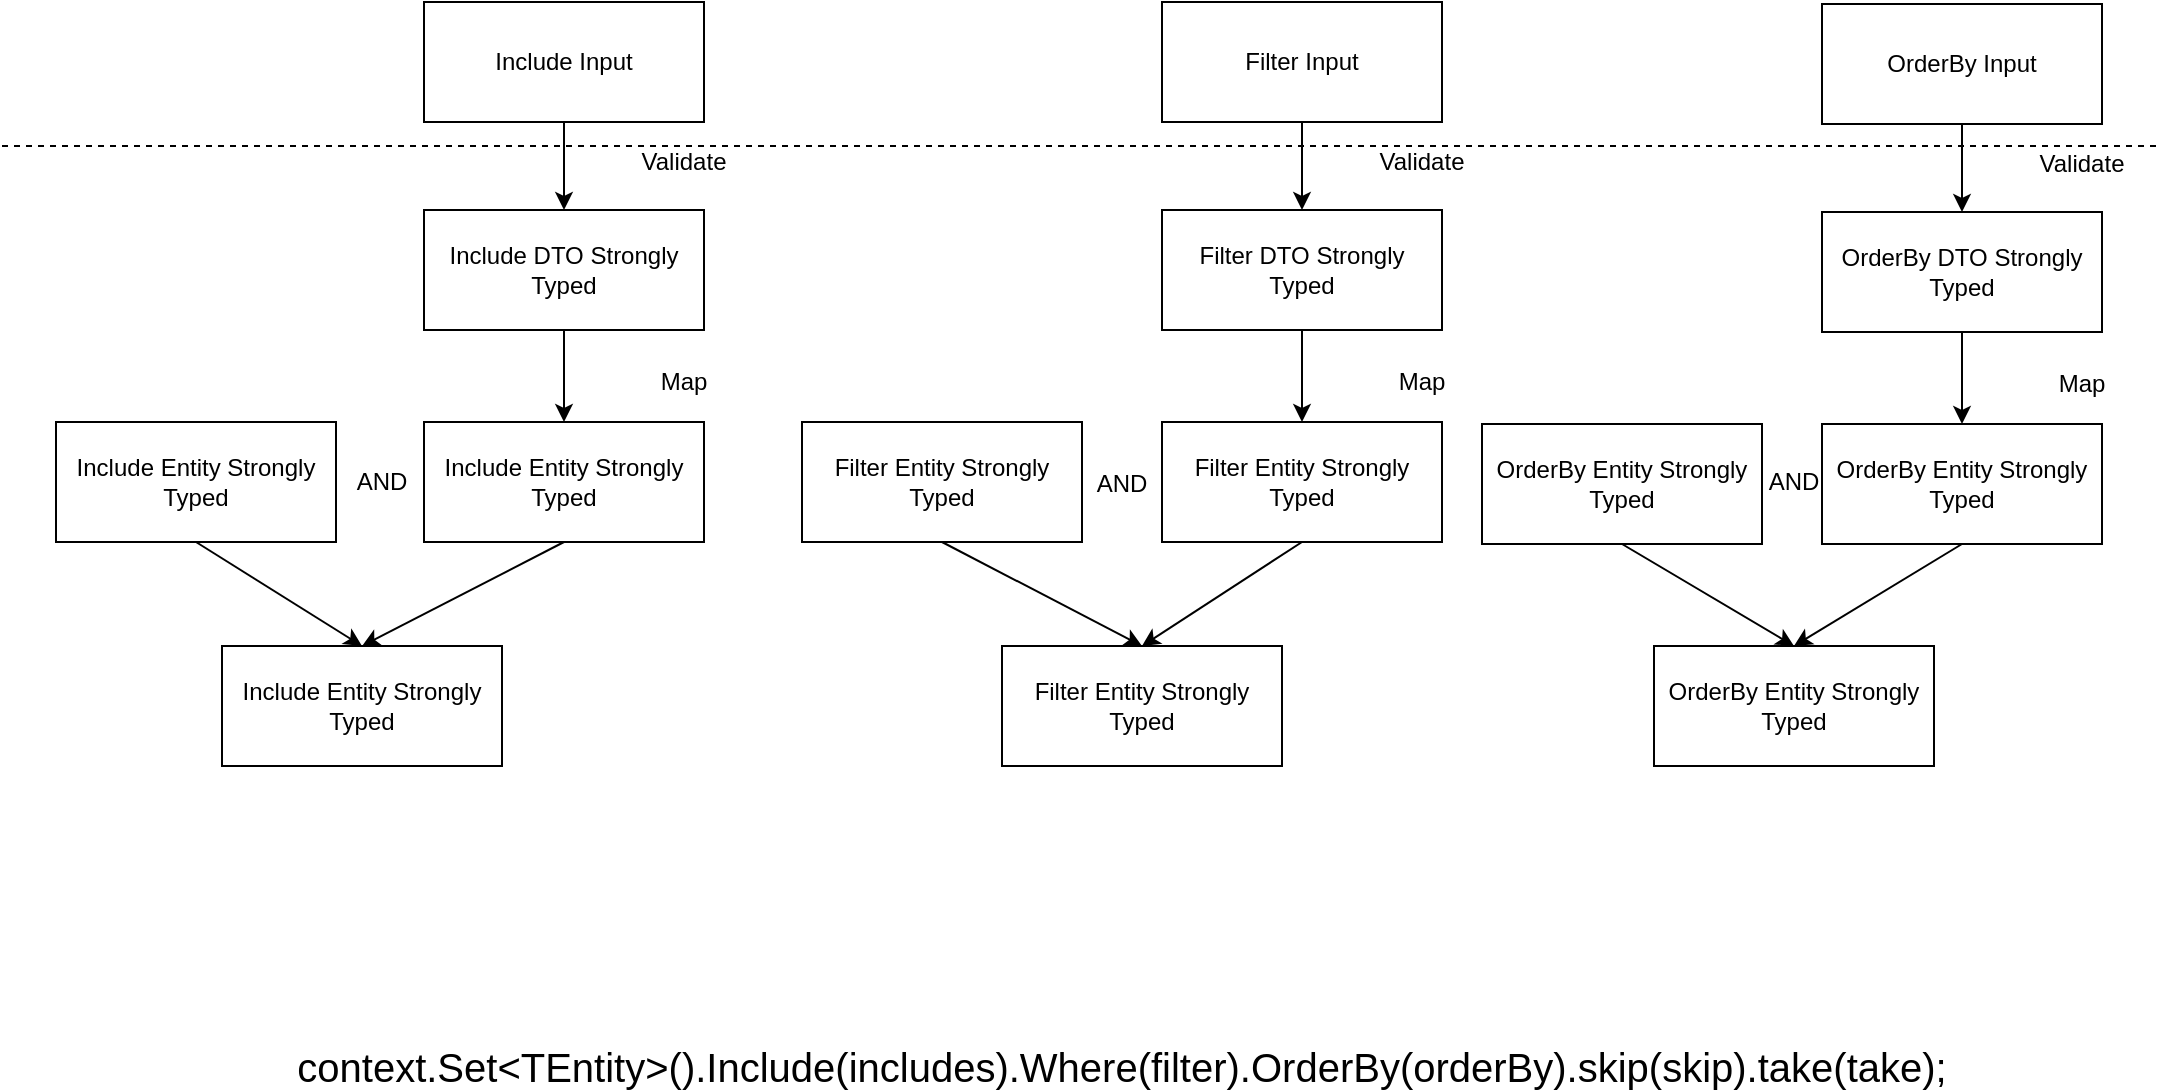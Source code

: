 <mxfile version="12.9.9" type="device"><diagram id="E60X3gJOzPmo8b5uB0Ig" name="Page-1"><mxGraphModel dx="2015" dy="1567" grid="1" gridSize="10" guides="1" tooltips="1" connect="1" arrows="1" fold="1" page="1" pageScale="1" pageWidth="1100" pageHeight="850" math="0" shadow="0"><root><mxCell id="0"/><mxCell id="1" parent="0"/><mxCell id="fNswFfDtsVFqKae30s0b-1" value="Include Input" style="rounded=0;whiteSpace=wrap;html=1;" vertex="1" parent="1"><mxGeometry x="221" y="18" width="140" height="60" as="geometry"/></mxCell><mxCell id="fNswFfDtsVFqKae30s0b-3" value="Include DTO Strongly Typed" style="rounded=0;whiteSpace=wrap;html=1;" vertex="1" parent="1"><mxGeometry x="221" y="122" width="140" height="60" as="geometry"/></mxCell><mxCell id="fNswFfDtsVFqKae30s0b-4" value="Include Entity Strongly Typed" style="rounded=0;whiteSpace=wrap;html=1;" vertex="1" parent="1"><mxGeometry x="221" y="228" width="140" height="60" as="geometry"/></mxCell><mxCell id="fNswFfDtsVFqKae30s0b-5" value="" style="endArrow=classic;html=1;exitX=0.5;exitY=1;exitDx=0;exitDy=0;" edge="1" parent="1" source="fNswFfDtsVFqKae30s0b-3" target="fNswFfDtsVFqKae30s0b-4"><mxGeometry width="50" height="50" relative="1" as="geometry"><mxPoint x="461" y="418" as="sourcePoint"/><mxPoint x="511" y="368" as="targetPoint"/></mxGeometry></mxCell><mxCell id="fNswFfDtsVFqKae30s0b-7" value="" style="endArrow=classic;html=1;exitX=0.5;exitY=1;exitDx=0;exitDy=0;entryX=0.5;entryY=0;entryDx=0;entryDy=0;" edge="1" parent="1" source="fNswFfDtsVFqKae30s0b-1" target="fNswFfDtsVFqKae30s0b-3"><mxGeometry width="50" height="50" relative="1" as="geometry"><mxPoint x="301" y="188" as="sourcePoint"/><mxPoint x="301" y="238" as="targetPoint"/></mxGeometry></mxCell><mxCell id="fNswFfDtsVFqKae30s0b-8" value="Validate" style="text;html=1;strokeColor=none;fillColor=none;align=center;verticalAlign=middle;whiteSpace=wrap;rounded=0;" vertex="1" parent="1"><mxGeometry x="331" y="88" width="40" height="20" as="geometry"/></mxCell><mxCell id="fNswFfDtsVFqKae30s0b-9" value="Map" style="text;html=1;strokeColor=none;fillColor=none;align=center;verticalAlign=middle;whiteSpace=wrap;rounded=0;" vertex="1" parent="1"><mxGeometry x="331" y="198" width="40" height="20" as="geometry"/></mxCell><mxCell id="fNswFfDtsVFqKae30s0b-10" value="Filter Input" style="rounded=0;whiteSpace=wrap;html=1;" vertex="1" parent="1"><mxGeometry x="590" y="18" width="140" height="60" as="geometry"/></mxCell><mxCell id="fNswFfDtsVFqKae30s0b-11" value="Filter&amp;nbsp;DTO Strongly Typed" style="rounded=0;whiteSpace=wrap;html=1;" vertex="1" parent="1"><mxGeometry x="590" y="122" width="140" height="60" as="geometry"/></mxCell><mxCell id="fNswFfDtsVFqKae30s0b-12" value="Filter&amp;nbsp;Entity Strongly Typed" style="rounded=0;whiteSpace=wrap;html=1;" vertex="1" parent="1"><mxGeometry x="590" y="228" width="140" height="60" as="geometry"/></mxCell><mxCell id="fNswFfDtsVFqKae30s0b-13" value="" style="endArrow=classic;html=1;exitX=0.5;exitY=1;exitDx=0;exitDy=0;" edge="1" parent="1" source="fNswFfDtsVFqKae30s0b-11" target="fNswFfDtsVFqKae30s0b-12"><mxGeometry width="50" height="50" relative="1" as="geometry"><mxPoint x="830" y="418" as="sourcePoint"/><mxPoint x="880" y="368" as="targetPoint"/></mxGeometry></mxCell><mxCell id="fNswFfDtsVFqKae30s0b-14" value="" style="endArrow=classic;html=1;exitX=0.5;exitY=1;exitDx=0;exitDy=0;entryX=0.5;entryY=0;entryDx=0;entryDy=0;" edge="1" parent="1" source="fNswFfDtsVFqKae30s0b-10" target="fNswFfDtsVFqKae30s0b-11"><mxGeometry width="50" height="50" relative="1" as="geometry"><mxPoint x="670" y="188" as="sourcePoint"/><mxPoint x="670" y="238" as="targetPoint"/></mxGeometry></mxCell><mxCell id="fNswFfDtsVFqKae30s0b-15" value="Validate" style="text;html=1;strokeColor=none;fillColor=none;align=center;verticalAlign=middle;whiteSpace=wrap;rounded=0;" vertex="1" parent="1"><mxGeometry x="700" y="88" width="40" height="20" as="geometry"/></mxCell><mxCell id="fNswFfDtsVFqKae30s0b-16" value="Map" style="text;html=1;strokeColor=none;fillColor=none;align=center;verticalAlign=middle;whiteSpace=wrap;rounded=0;" vertex="1" parent="1"><mxGeometry x="700" y="198" width="40" height="20" as="geometry"/></mxCell><mxCell id="fNswFfDtsVFqKae30s0b-17" value="OrderBy Input" style="rounded=0;whiteSpace=wrap;html=1;" vertex="1" parent="1"><mxGeometry x="920" y="19" width="140" height="60" as="geometry"/></mxCell><mxCell id="fNswFfDtsVFqKae30s0b-18" value="OrderBy DTO Strongly Typed" style="rounded=0;whiteSpace=wrap;html=1;" vertex="1" parent="1"><mxGeometry x="920" y="123" width="140" height="60" as="geometry"/></mxCell><mxCell id="fNswFfDtsVFqKae30s0b-19" value="OrderBy Entity Strongly Typed" style="rounded=0;whiteSpace=wrap;html=1;" vertex="1" parent="1"><mxGeometry x="920" y="229" width="140" height="60" as="geometry"/></mxCell><mxCell id="fNswFfDtsVFqKae30s0b-20" value="" style="endArrow=classic;html=1;exitX=0.5;exitY=1;exitDx=0;exitDy=0;" edge="1" parent="1" source="fNswFfDtsVFqKae30s0b-18" target="fNswFfDtsVFqKae30s0b-19"><mxGeometry width="50" height="50" relative="1" as="geometry"><mxPoint x="1160" y="419" as="sourcePoint"/><mxPoint x="1210" y="369" as="targetPoint"/></mxGeometry></mxCell><mxCell id="fNswFfDtsVFqKae30s0b-21" value="" style="endArrow=classic;html=1;exitX=0.5;exitY=1;exitDx=0;exitDy=0;entryX=0.5;entryY=0;entryDx=0;entryDy=0;" edge="1" parent="1" source="fNswFfDtsVFqKae30s0b-17" target="fNswFfDtsVFqKae30s0b-18"><mxGeometry width="50" height="50" relative="1" as="geometry"><mxPoint x="1000" y="189" as="sourcePoint"/><mxPoint x="1000" y="239" as="targetPoint"/></mxGeometry></mxCell><mxCell id="fNswFfDtsVFqKae30s0b-22" value="Validate" style="text;html=1;strokeColor=none;fillColor=none;align=center;verticalAlign=middle;whiteSpace=wrap;rounded=0;" vertex="1" parent="1"><mxGeometry x="1030" y="89" width="40" height="20" as="geometry"/></mxCell><mxCell id="fNswFfDtsVFqKae30s0b-23" value="Map" style="text;html=1;strokeColor=none;fillColor=none;align=center;verticalAlign=middle;whiteSpace=wrap;rounded=0;" vertex="1" parent="1"><mxGeometry x="1030" y="199" width="40" height="20" as="geometry"/></mxCell><mxCell id="fNswFfDtsVFqKae30s0b-24" value="Filter&amp;nbsp;Entity Strongly Typed" style="rounded=0;whiteSpace=wrap;html=1;" vertex="1" parent="1"><mxGeometry x="410" y="228" width="140" height="60" as="geometry"/></mxCell><mxCell id="fNswFfDtsVFqKae30s0b-25" value="AND" style="text;html=1;strokeColor=none;fillColor=none;align=center;verticalAlign=middle;whiteSpace=wrap;rounded=0;" vertex="1" parent="1"><mxGeometry x="550" y="249" width="40" height="20" as="geometry"/></mxCell><mxCell id="fNswFfDtsVFqKae30s0b-26" value="Include Entity Strongly Typed" style="rounded=0;whiteSpace=wrap;html=1;" vertex="1" parent="1"><mxGeometry x="37" y="228" width="140" height="60" as="geometry"/></mxCell><mxCell id="fNswFfDtsVFqKae30s0b-27" value="AND" style="text;html=1;strokeColor=none;fillColor=none;align=center;verticalAlign=middle;whiteSpace=wrap;rounded=0;" vertex="1" parent="1"><mxGeometry x="180" y="248" width="40" height="20" as="geometry"/></mxCell><mxCell id="fNswFfDtsVFqKae30s0b-29" value="OrderBy Entity Strongly Typed" style="rounded=0;whiteSpace=wrap;html=1;" vertex="1" parent="1"><mxGeometry x="750" y="229" width="140" height="60" as="geometry"/></mxCell><mxCell id="fNswFfDtsVFqKae30s0b-30" value="AND" style="text;html=1;strokeColor=none;fillColor=none;align=center;verticalAlign=middle;whiteSpace=wrap;rounded=0;" vertex="1" parent="1"><mxGeometry x="886" y="248" width="40" height="20" as="geometry"/></mxCell><mxCell id="fNswFfDtsVFqKae30s0b-31" value="Include Entity Strongly Typed" style="rounded=0;whiteSpace=wrap;html=1;" vertex="1" parent="1"><mxGeometry x="120" y="340" width="140" height="60" as="geometry"/></mxCell><mxCell id="fNswFfDtsVFqKae30s0b-32" value="Filter&amp;nbsp;Entity Strongly Typed" style="rounded=0;whiteSpace=wrap;html=1;" vertex="1" parent="1"><mxGeometry x="510" y="340" width="140" height="60" as="geometry"/></mxCell><mxCell id="fNswFfDtsVFqKae30s0b-33" value="OrderBy Entity Strongly Typed" style="rounded=0;whiteSpace=wrap;html=1;" vertex="1" parent="1"><mxGeometry x="836" y="340" width="140" height="60" as="geometry"/></mxCell><mxCell id="fNswFfDtsVFqKae30s0b-34" value="" style="endArrow=classic;html=1;exitX=0.5;exitY=1;exitDx=0;exitDy=0;entryX=0.5;entryY=0;entryDx=0;entryDy=0;" edge="1" parent="1" source="fNswFfDtsVFqKae30s0b-26" target="fNswFfDtsVFqKae30s0b-31"><mxGeometry width="50" height="50" relative="1" as="geometry"><mxPoint x="170" y="530" as="sourcePoint"/><mxPoint x="220" y="480" as="targetPoint"/></mxGeometry></mxCell><mxCell id="fNswFfDtsVFqKae30s0b-35" value="" style="endArrow=classic;html=1;exitX=0.5;exitY=1;exitDx=0;exitDy=0;entryX=0.5;entryY=0;entryDx=0;entryDy=0;" edge="1" parent="1" source="fNswFfDtsVFqKae30s0b-4" target="fNswFfDtsVFqKae30s0b-31"><mxGeometry width="50" height="50" relative="1" as="geometry"><mxPoint x="117" y="298" as="sourcePoint"/><mxPoint x="200" y="350" as="targetPoint"/></mxGeometry></mxCell><mxCell id="fNswFfDtsVFqKae30s0b-36" value="" style="endArrow=classic;html=1;exitX=0.5;exitY=1;exitDx=0;exitDy=0;entryX=0.5;entryY=0;entryDx=0;entryDy=0;" edge="1" parent="1" source="fNswFfDtsVFqKae30s0b-12" target="fNswFfDtsVFqKae30s0b-32"><mxGeometry width="50" height="50" relative="1" as="geometry"><mxPoint x="301" y="298" as="sourcePoint"/><mxPoint x="200" y="350" as="targetPoint"/></mxGeometry></mxCell><mxCell id="fNswFfDtsVFqKae30s0b-37" value="" style="endArrow=classic;html=1;exitX=0.5;exitY=1;exitDx=0;exitDy=0;entryX=0.5;entryY=0;entryDx=0;entryDy=0;" edge="1" parent="1" source="fNswFfDtsVFqKae30s0b-24" target="fNswFfDtsVFqKae30s0b-32"><mxGeometry width="50" height="50" relative="1" as="geometry"><mxPoint x="117" y="298" as="sourcePoint"/><mxPoint x="200" y="350" as="targetPoint"/></mxGeometry></mxCell><mxCell id="fNswFfDtsVFqKae30s0b-38" value="" style="endArrow=classic;html=1;exitX=0.5;exitY=1;exitDx=0;exitDy=0;entryX=0.5;entryY=0;entryDx=0;entryDy=0;" edge="1" parent="1" source="fNswFfDtsVFqKae30s0b-19" target="fNswFfDtsVFqKae30s0b-33"><mxGeometry width="50" height="50" relative="1" as="geometry"><mxPoint x="670" y="298" as="sourcePoint"/><mxPoint x="590" y="350" as="targetPoint"/></mxGeometry></mxCell><mxCell id="fNswFfDtsVFqKae30s0b-39" value="" style="endArrow=classic;html=1;exitX=0.5;exitY=1;exitDx=0;exitDy=0;entryX=0.5;entryY=0;entryDx=0;entryDy=0;" edge="1" parent="1" source="fNswFfDtsVFqKae30s0b-29" target="fNswFfDtsVFqKae30s0b-33"><mxGeometry width="50" height="50" relative="1" as="geometry"><mxPoint x="490" y="298" as="sourcePoint"/><mxPoint x="590" y="350" as="targetPoint"/></mxGeometry></mxCell><mxCell id="fNswFfDtsVFqKae30s0b-40" value="context.Set&amp;lt;TEntity&amp;gt;().Include(includes).Where(filter).OrderBy(orderBy).skip(skip).take(take);" style="text;html=1;strokeColor=none;fillColor=none;align=center;verticalAlign=middle;whiteSpace=wrap;rounded=0;fontSize=20;" vertex="1" parent="1"><mxGeometry x="150" y="540" width="840" height="20" as="geometry"/></mxCell><mxCell id="fNswFfDtsVFqKae30s0b-41" value="" style="endArrow=none;dashed=1;html=1;fontSize=20;" edge="1" parent="1"><mxGeometry width="50" height="50" relative="1" as="geometry"><mxPoint x="10" y="90" as="sourcePoint"/><mxPoint x="1090" y="90" as="targetPoint"/></mxGeometry></mxCell></root></mxGraphModel></diagram></mxfile>